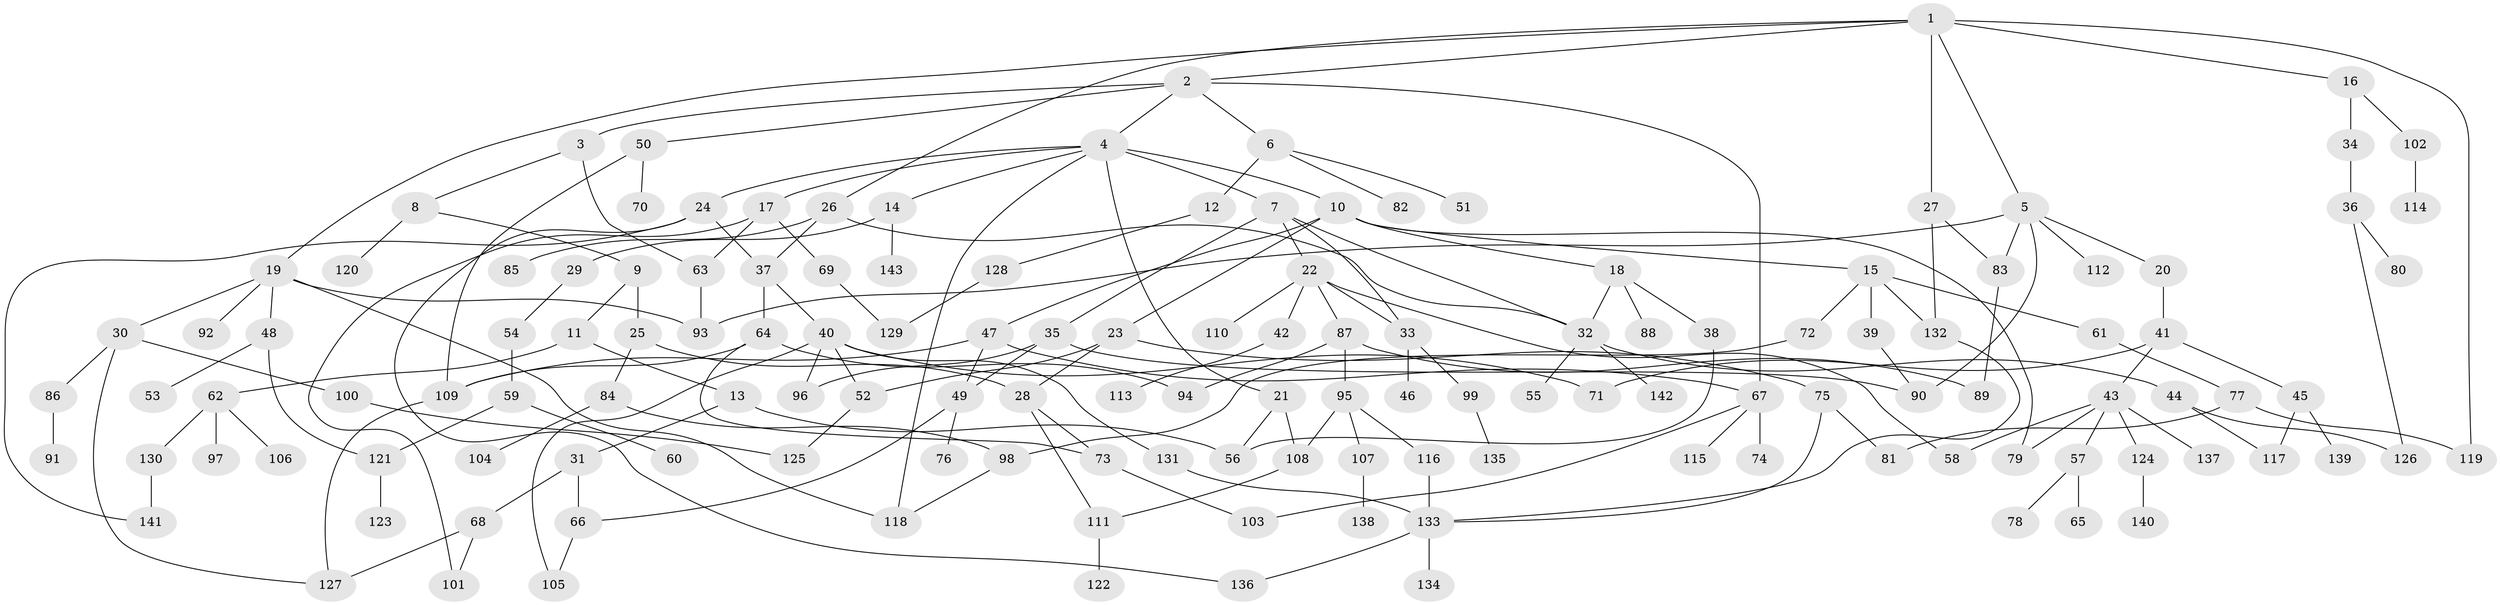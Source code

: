 // coarse degree distribution, {8: 0.020833333333333332, 7: 0.041666666666666664, 4: 0.13541666666666666, 9: 0.010416666666666666, 3: 0.14583333333333334, 5: 0.08333333333333333, 2: 0.28125, 6: 0.041666666666666664, 1: 0.23958333333333334}
// Generated by graph-tools (version 1.1) at 2025/51/02/27/25 19:51:41]
// undirected, 143 vertices, 191 edges
graph export_dot {
graph [start="1"]
  node [color=gray90,style=filled];
  1;
  2;
  3;
  4;
  5;
  6;
  7;
  8;
  9;
  10;
  11;
  12;
  13;
  14;
  15;
  16;
  17;
  18;
  19;
  20;
  21;
  22;
  23;
  24;
  25;
  26;
  27;
  28;
  29;
  30;
  31;
  32;
  33;
  34;
  35;
  36;
  37;
  38;
  39;
  40;
  41;
  42;
  43;
  44;
  45;
  46;
  47;
  48;
  49;
  50;
  51;
  52;
  53;
  54;
  55;
  56;
  57;
  58;
  59;
  60;
  61;
  62;
  63;
  64;
  65;
  66;
  67;
  68;
  69;
  70;
  71;
  72;
  73;
  74;
  75;
  76;
  77;
  78;
  79;
  80;
  81;
  82;
  83;
  84;
  85;
  86;
  87;
  88;
  89;
  90;
  91;
  92;
  93;
  94;
  95;
  96;
  97;
  98;
  99;
  100;
  101;
  102;
  103;
  104;
  105;
  106;
  107;
  108;
  109;
  110;
  111;
  112;
  113;
  114;
  115;
  116;
  117;
  118;
  119;
  120;
  121;
  122;
  123;
  124;
  125;
  126;
  127;
  128;
  129;
  130;
  131;
  132;
  133;
  134;
  135;
  136;
  137;
  138;
  139;
  140;
  141;
  142;
  143;
  1 -- 2;
  1 -- 5;
  1 -- 16;
  1 -- 19;
  1 -- 26;
  1 -- 27;
  1 -- 119;
  2 -- 3;
  2 -- 4;
  2 -- 6;
  2 -- 50;
  2 -- 67;
  3 -- 8;
  3 -- 63;
  4 -- 7;
  4 -- 10;
  4 -- 14;
  4 -- 17;
  4 -- 21;
  4 -- 24;
  4 -- 118;
  5 -- 20;
  5 -- 112;
  5 -- 90;
  5 -- 93;
  5 -- 83;
  6 -- 12;
  6 -- 51;
  6 -- 82;
  7 -- 22;
  7 -- 33;
  7 -- 35;
  7 -- 32;
  8 -- 9;
  8 -- 120;
  9 -- 11;
  9 -- 25;
  10 -- 15;
  10 -- 18;
  10 -- 23;
  10 -- 47;
  10 -- 79;
  11 -- 13;
  11 -- 62;
  12 -- 128;
  13 -- 31;
  13 -- 56;
  14 -- 29;
  14 -- 143;
  15 -- 39;
  15 -- 61;
  15 -- 72;
  15 -- 132;
  16 -- 34;
  16 -- 102;
  17 -- 69;
  17 -- 101;
  17 -- 63;
  18 -- 32;
  18 -- 38;
  18 -- 88;
  19 -- 30;
  19 -- 48;
  19 -- 92;
  19 -- 93;
  19 -- 118;
  20 -- 41;
  21 -- 108;
  21 -- 56;
  22 -- 42;
  22 -- 58;
  22 -- 87;
  22 -- 110;
  22 -- 33;
  23 -- 28;
  23 -- 75;
  23 -- 52;
  24 -- 141;
  24 -- 37;
  24 -- 136;
  25 -- 84;
  25 -- 28;
  26 -- 37;
  26 -- 85;
  26 -- 32;
  27 -- 83;
  27 -- 132;
  28 -- 111;
  28 -- 73;
  29 -- 54;
  30 -- 86;
  30 -- 100;
  30 -- 127;
  31 -- 68;
  31 -- 66;
  32 -- 44;
  32 -- 55;
  32 -- 142;
  33 -- 46;
  33 -- 99;
  34 -- 36;
  35 -- 49;
  35 -- 96;
  35 -- 90;
  36 -- 80;
  36 -- 126;
  37 -- 40;
  37 -- 64;
  38 -- 56;
  39 -- 90;
  40 -- 52;
  40 -- 96;
  40 -- 131;
  40 -- 71;
  40 -- 105;
  41 -- 43;
  41 -- 45;
  41 -- 71;
  42 -- 113;
  43 -- 57;
  43 -- 124;
  43 -- 137;
  43 -- 79;
  43 -- 58;
  44 -- 117;
  44 -- 126;
  45 -- 117;
  45 -- 139;
  47 -- 49;
  47 -- 67;
  47 -- 109;
  48 -- 53;
  48 -- 121;
  49 -- 66;
  49 -- 76;
  50 -- 70;
  50 -- 109;
  52 -- 125;
  54 -- 59;
  57 -- 65;
  57 -- 78;
  59 -- 60;
  59 -- 121;
  61 -- 77;
  62 -- 97;
  62 -- 106;
  62 -- 130;
  63 -- 93;
  64 -- 73;
  64 -- 94;
  64 -- 109;
  66 -- 105;
  67 -- 74;
  67 -- 115;
  67 -- 103;
  68 -- 127;
  68 -- 101;
  69 -- 129;
  72 -- 98;
  73 -- 103;
  75 -- 81;
  75 -- 133;
  77 -- 119;
  77 -- 81;
  83 -- 89;
  84 -- 98;
  84 -- 104;
  86 -- 91;
  87 -- 95;
  87 -- 89;
  87 -- 94;
  95 -- 107;
  95 -- 116;
  95 -- 108;
  98 -- 118;
  99 -- 135;
  100 -- 125;
  102 -- 114;
  107 -- 138;
  108 -- 111;
  109 -- 127;
  111 -- 122;
  116 -- 133;
  121 -- 123;
  124 -- 140;
  128 -- 129;
  130 -- 141;
  131 -- 133;
  132 -- 133;
  133 -- 134;
  133 -- 136;
}
